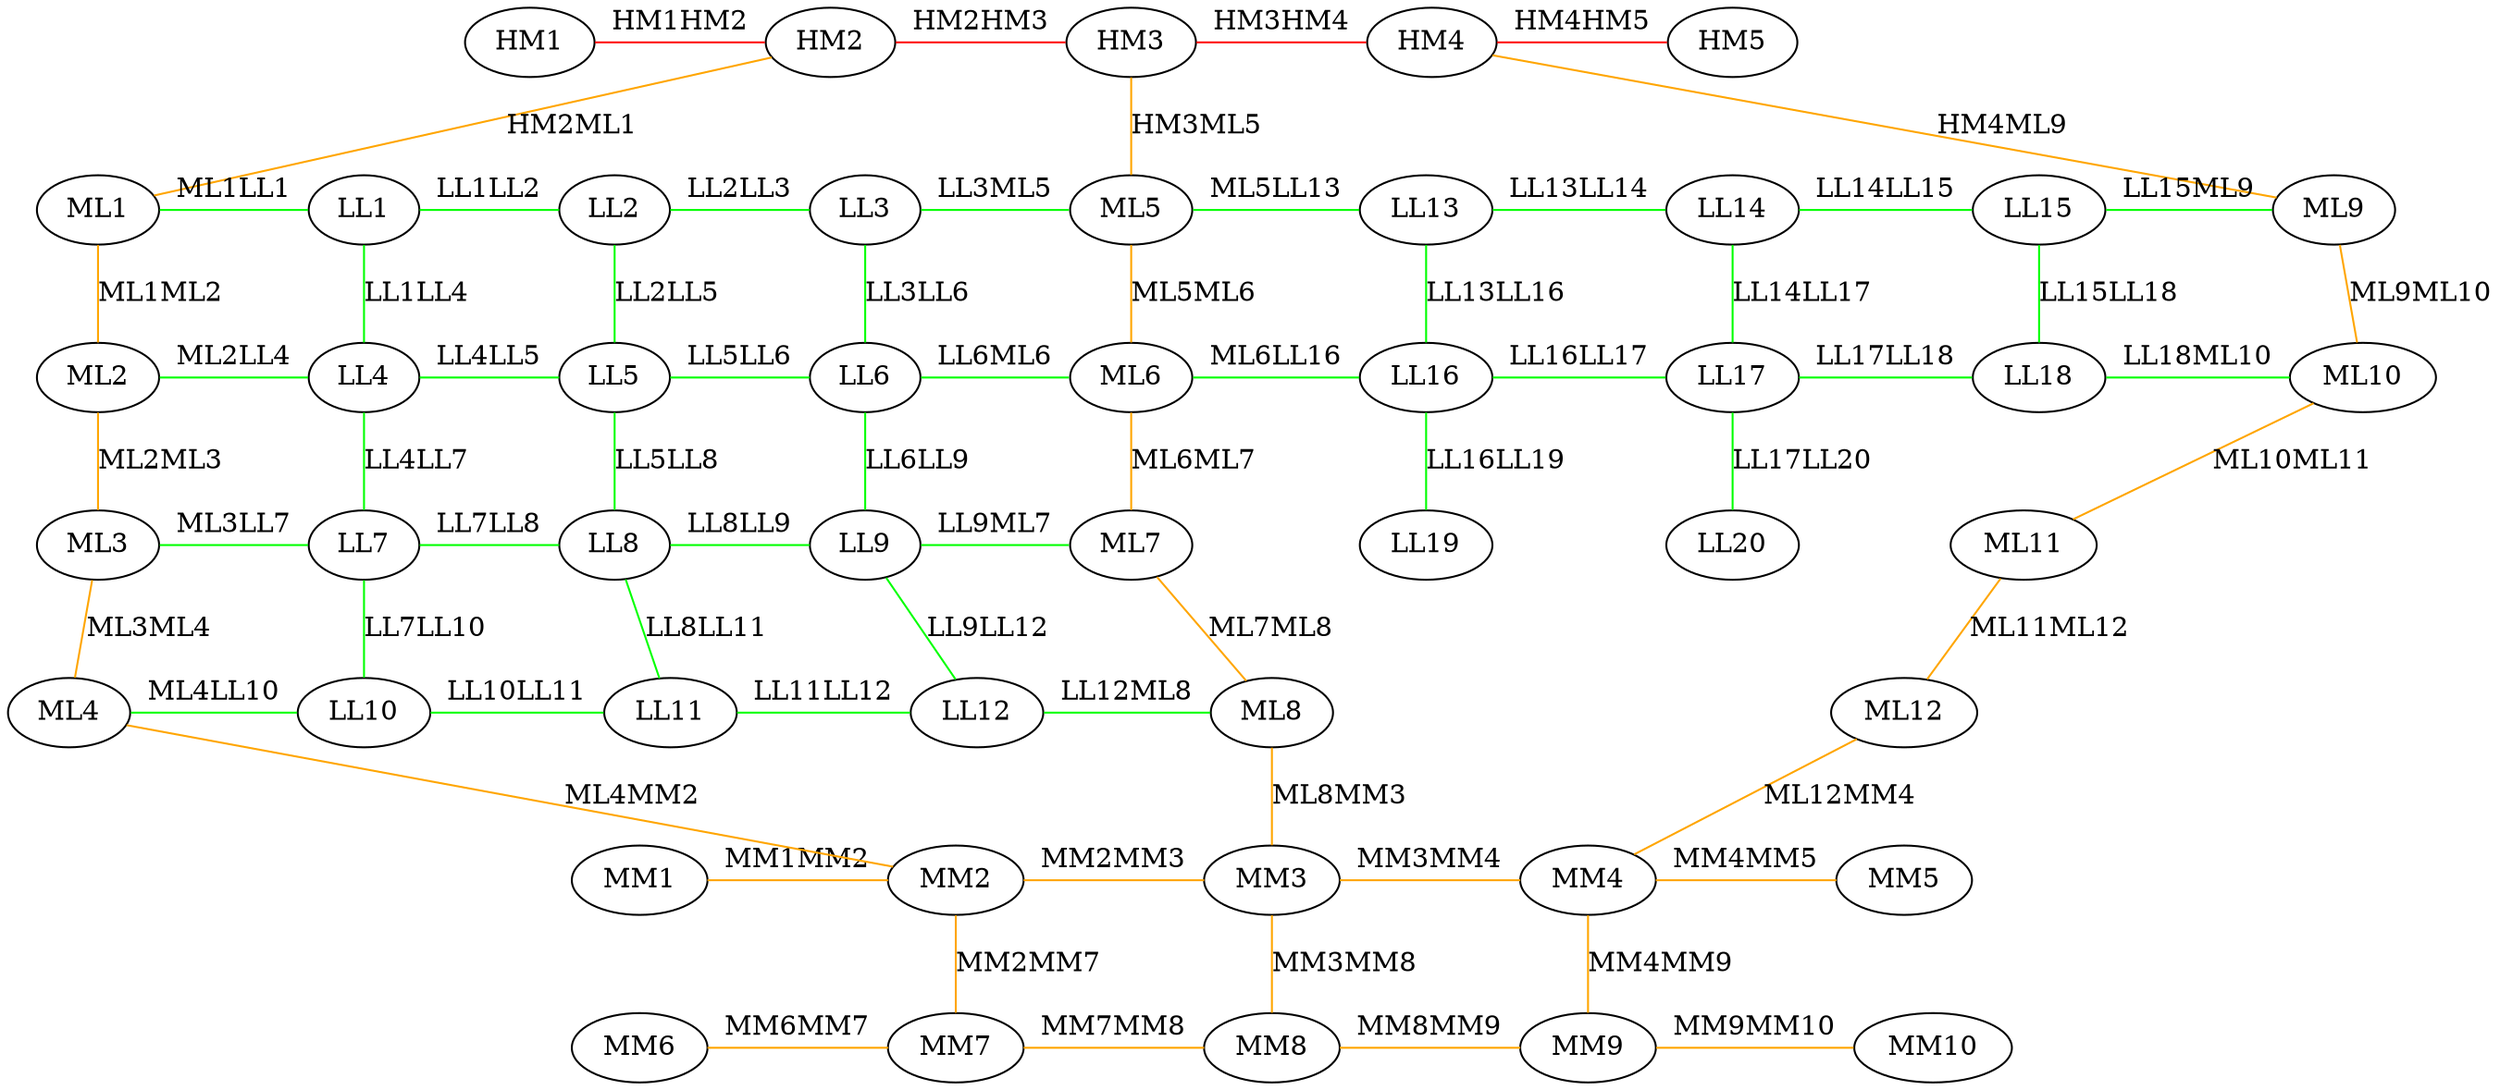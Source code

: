 graph xmpl
{
{rank="same";HM1--HM2[label="HM1HM2" weight=70 color="red"]};
{rank="same";HM2--HM3[label="HM2HM3" weight=70 color="red"]};
{rank="same";HM3--HM4[label="HM3HM4" weight=70 color="red"]};
{rank="same";HM4--HM5[label="HM4HM5" weight=70 color="red"]};
{rank="same";MM1--MM2[label="MM1MM2" weight=50 color="orange"]};
{rank="same";MM2--MM3[label="MM2MM3" weight=50 color="orange"]};
{rank="same";MM3--MM4[label="MM3MM4" weight=50 color="orange"]};
{rank="same";MM4--MM5[label="MM4MM5" weight=50 color="orange"]};
{rank="same";MM6--MM7[label="MM6MM7" weight=50 color="orange"]};
{rank="same";MM7--MM8[label="MM7MM8" weight=50 color="orange"]};
{rank="same";MM8--MM9[label="MM8MM9" weight=50 color="orange"]};
{rank="same";MM9--MM10[label="MM9MM10" weight=50 color="orange"]};
HM2--ML1[label="HM2ML1" weight=50 color="orange"]
ML1--ML2[label="ML1ML2" weight=50 color="orange"]
ML2--ML3[label="ML2ML3" weight=50 color="orange"]
ML3--ML4[label="ML3ML4" weight=50 color="orange"]
ML4--MM2[label="ML4MM2" weight=50 color="orange"]
MM2--MM7[label="MM2MM7" weight=50 color="orange"]
HM3--ML5[label="HM3ML5" weight=50 color="orange"]
ML5--ML6[label="ML5ML6" weight=50 color="orange"]
ML6--ML7[label="ML6ML7" weight=50 color="orange"]
ML7--ML8[label="ML7ML8" weight=50 color="orange"]
ML8--MM3[label="ML8MM3" weight=50 color="orange"]
MM3--MM8[label="MM3MM8" weight=50 color="orange"]
HM4--ML9[label="HM4ML9" weight=50 color="orange"]
ML9--ML10[label="ML9ML10" weight=50 color="orange"]
ML10--ML11[label="ML10ML11" weight=50 color="orange"]
ML11--ML12[label="ML11ML12" weight=50 color="orange"]
ML12--MM4[label="ML12MM4" weight=50 color="orange"]
MM4--MM9[label="MM4MM9" weight=50 color="orange"]
{rank="same";ML1--LL1[label="ML1LL1" weight=30 color="green"]};
{rank="same";LL1--LL2[label="LL1LL2" weight=30 color="green"]};
{rank="same";LL2--LL3[label="LL2LL3" weight=30 color="green"]};
{rank="same";LL3--ML5[label="LL3ML5" weight=30 color="green"]};
{rank="same";ML2--LL4[label="ML2LL4" weight=30 color="green"]};
{rank="same";LL4--LL5[label="LL4LL5" weight=30 color="green"]};
{rank="same";LL5--LL6[label="LL5LL6" weight=30 color="green"]};
{rank="same";LL6--ML6[label="LL6ML6" weight=30 color="green"]};
{rank="same";ML3--LL7[label="ML3LL7" weight=30 color="green"]};
{rank="same";LL7--LL8[label="LL7LL8" weight=30 color="green"]};
{rank="same";LL8--LL9[label="LL8LL9" weight=30 color="green"]};
{rank="same";LL9--ML7[label="LL9ML7" weight=30 color="green"]};
{rank="same";ML4--LL10[label="ML4LL10" weight=30 color="green"]};
{rank="same";LL10--LL11[label="LL10LL11" weight=30 color="green"]};
{rank="same";LL11--LL12[label="LL11LL12" weight=30 color="green"]};
{rank="same";LL12--ML8[label="LL12ML8" weight=30 color="green"]};
{rank="same";ML5--LL13[label="ML5LL13" weight=30 color="green"]};
{rank="same";LL13--LL14[label="LL13LL14" weight=30 color="green"]};
{rank="same";LL14--LL15[label="LL14LL15" weight=30 color="green"]};
{rank="same";LL15--ML9[label="LL15ML9" weight=30 color="green"]};
{rank="same";ML6--LL16[label="ML6LL16" weight=30 color="green"]};
{rank="same";LL16--LL17[label="LL16LL17" weight=30 color="green"]};
{rank="same";LL17--LL18[label="LL17LL18" weight=30 color="green"]};
{rank="same";LL18--ML10[label="LL18ML10" weight=30 color="green"]};
LL1--LL4[label="LL1LL4" weight=30 color="green"]
LL2--LL5[label="LL2LL5" weight=30 color="green"]
LL3--LL6[label="LL3LL6" weight=30 color="green"]
LL4--LL7[label="LL4LL7" weight=30 color="green"]
LL5--LL8[label="LL5LL8" weight=30 color="green"]
LL6--LL9[label="LL6LL9" weight=30 color="green"]
LL7--LL10[label="LL7LL10" weight=30 color="green"]
LL8--LL11[label="LL8LL11" weight=30 color="green"]
LL9--LL12[label="LL9LL12" weight=30 color="green"]
LL13--LL16[label="LL13LL16" weight=30 color="green"]
LL14--LL17[label="LL14LL17" weight=30 color="green"]
LL15--LL18[label="LL15LL18" weight=30 color="green"]
LL16--LL19[label="LL16LL19" weight=30 color="green"]
LL17--LL20[label="LL17LL20" weight=30 color="green"]
}